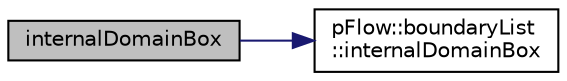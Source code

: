 digraph "internalDomainBox"
{
 // LATEX_PDF_SIZE
  edge [fontname="Helvetica",fontsize="10",labelfontname="Helvetica",labelfontsize="10"];
  node [fontname="Helvetica",fontsize="10",shape=record];
  rankdir="LR";
  Node1 [label="internalDomainBox",height=0.2,width=0.4,color="black", fillcolor="grey75", style="filled", fontcolor="black",tooltip=" "];
  Node1 -> Node2 [color="midnightblue",fontsize="10",style="solid",fontname="Helvetica"];
  Node2 [label="pFlow::boundaryList\l::internalDomainBox",height=0.2,width=0.4,color="black", fillcolor="white", style="filled",URL="$classpFlow_1_1boundaryList.html#afcec9dc7f2d408d3bc2e447166a7caef",tooltip=" "];
}
